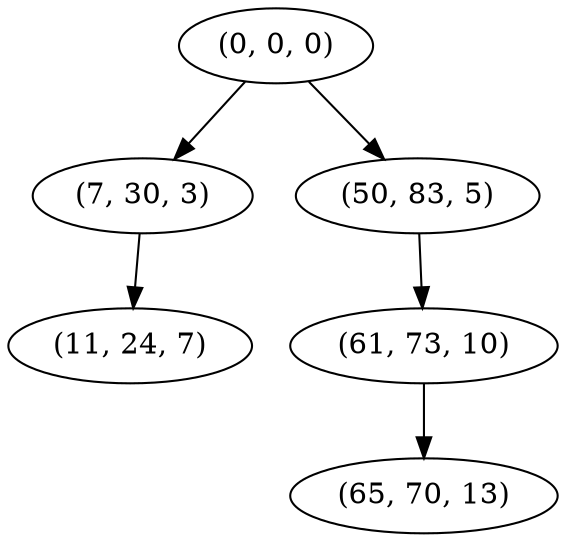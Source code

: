 digraph tree {
    "(0, 0, 0)";
    "(7, 30, 3)";
    "(11, 24, 7)";
    "(50, 83, 5)";
    "(61, 73, 10)";
    "(65, 70, 13)";
    "(0, 0, 0)" -> "(7, 30, 3)";
    "(0, 0, 0)" -> "(50, 83, 5)";
    "(7, 30, 3)" -> "(11, 24, 7)";
    "(50, 83, 5)" -> "(61, 73, 10)";
    "(61, 73, 10)" -> "(65, 70, 13)";
}
